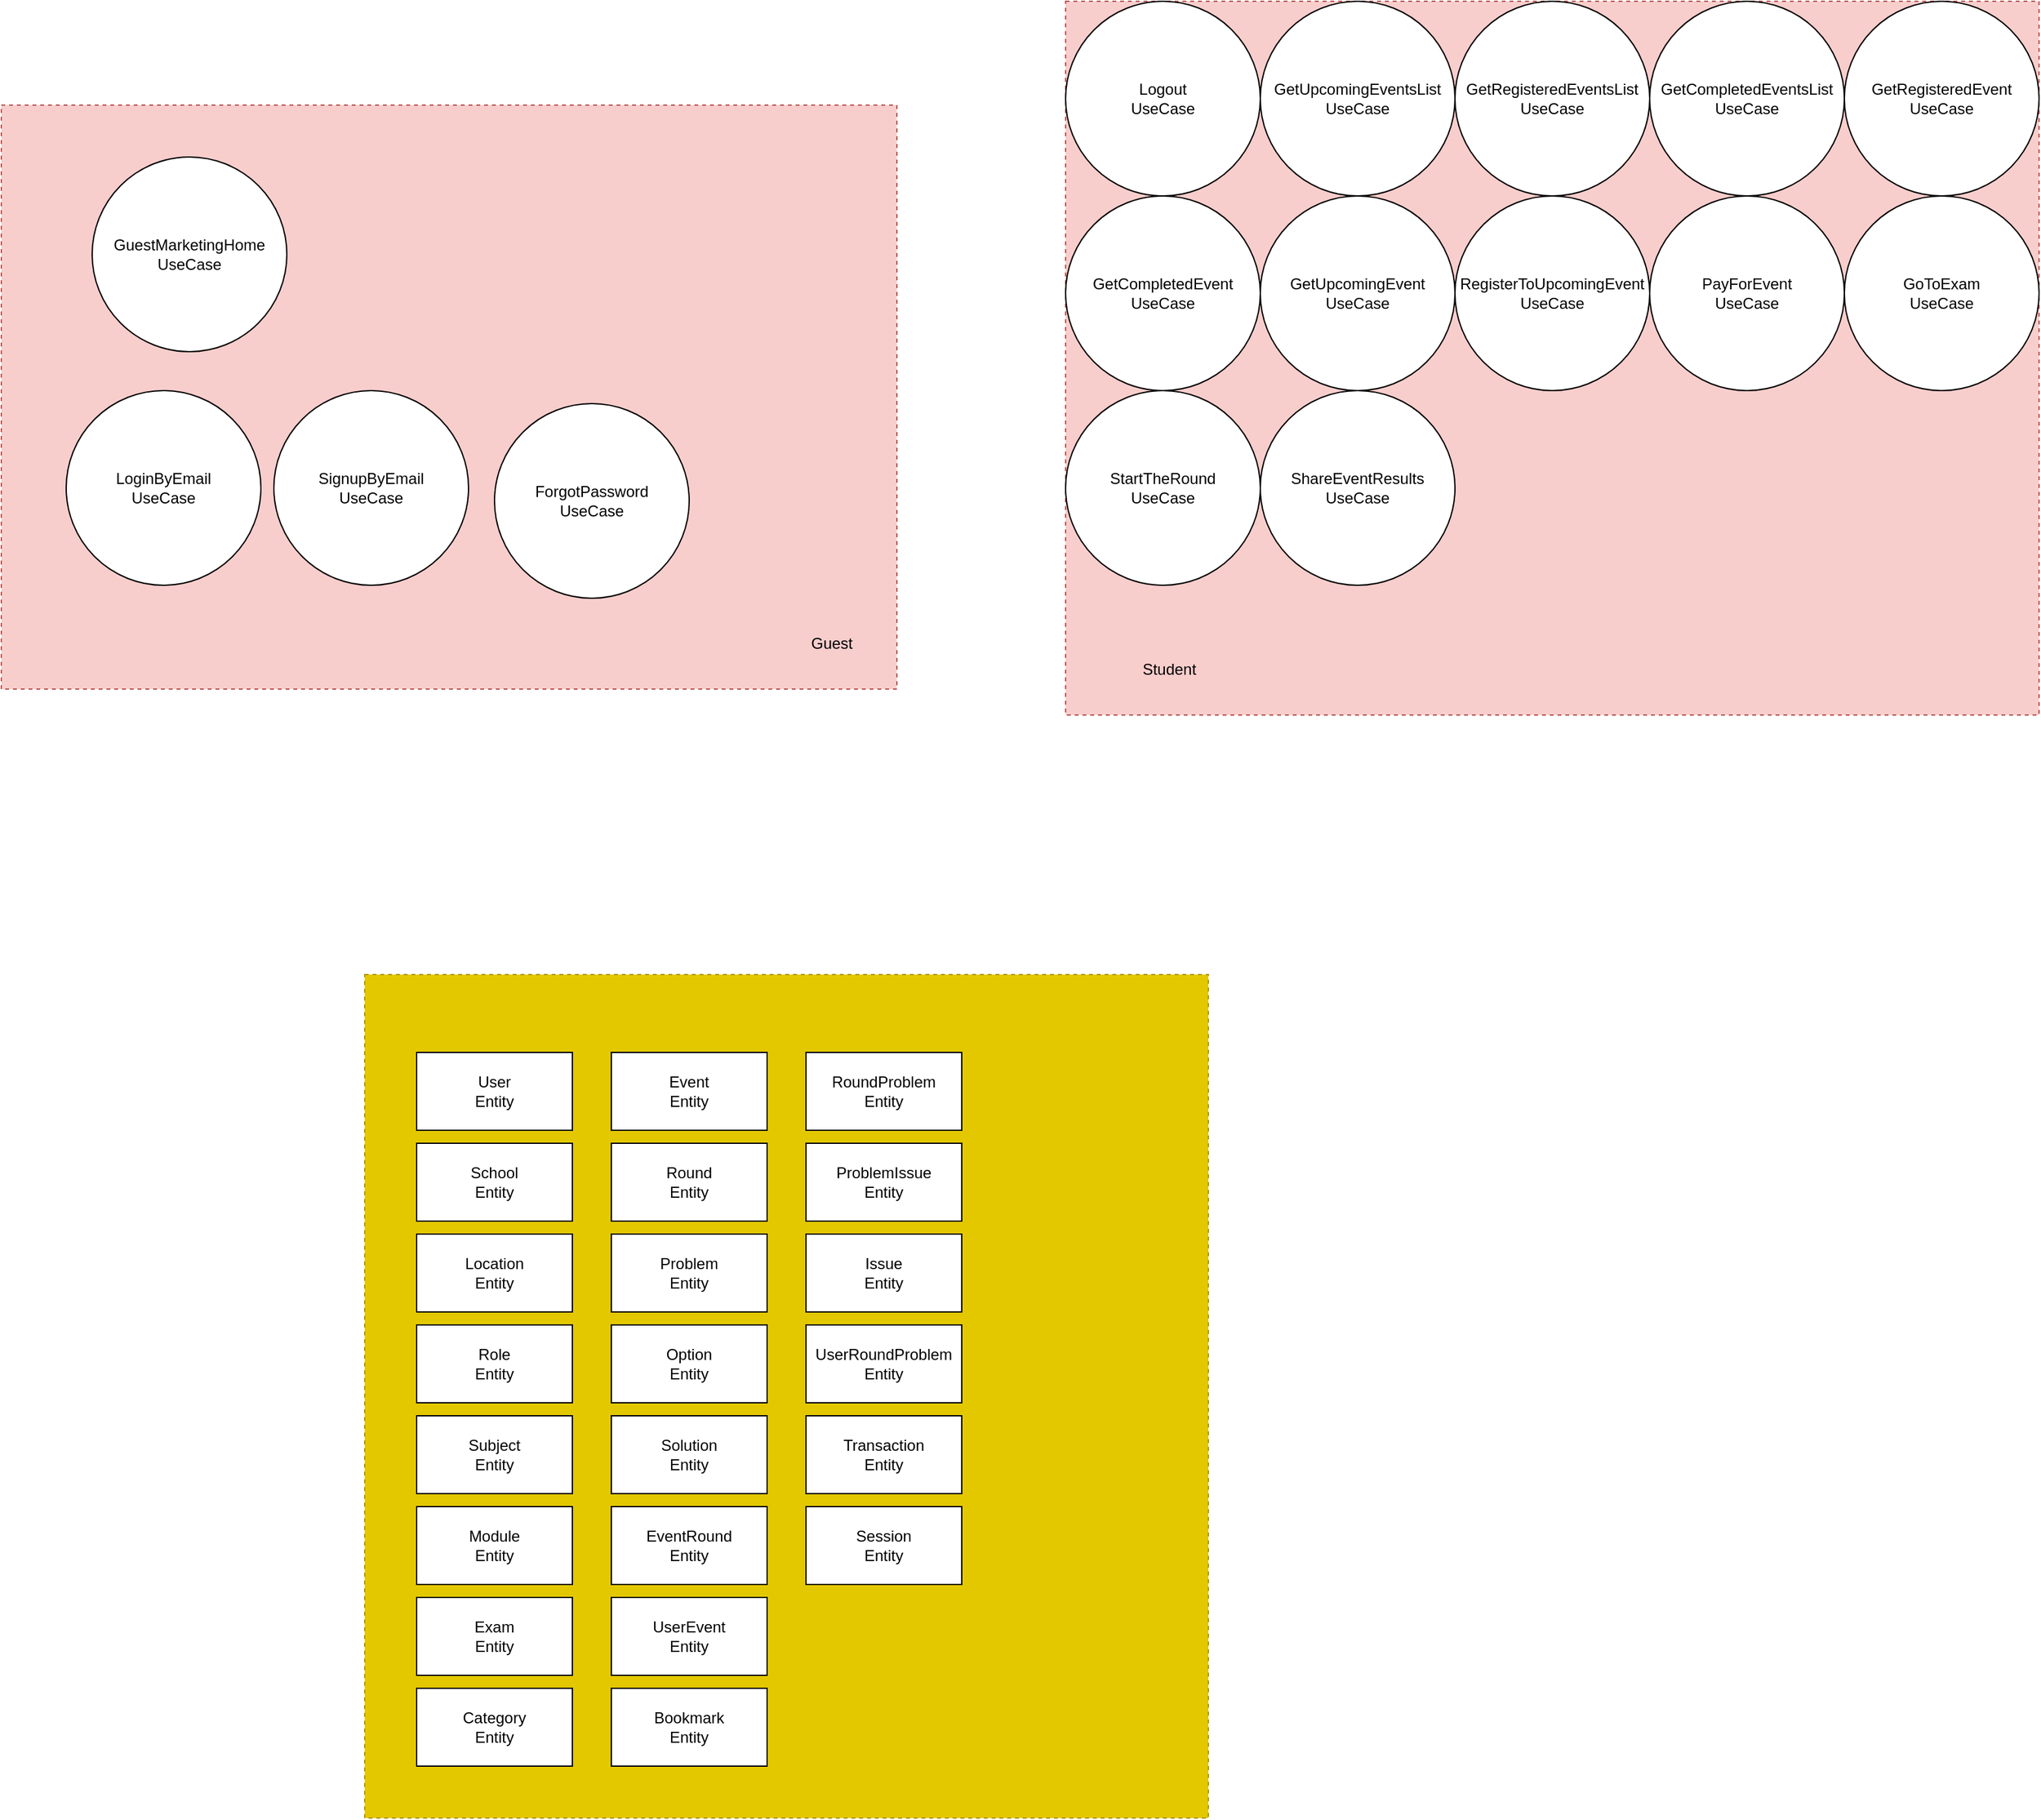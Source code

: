 <mxfile version="22.1.11" type="github">
  <diagram name="Page-1" id="u5YkhigBfSJe9aOL3ie4">
    <mxGraphModel dx="1017" dy="823" grid="1" gridSize="10" guides="1" tooltips="1" connect="1" arrows="1" fold="1" page="1" pageScale="1" pageWidth="850" pageHeight="1100" math="0" shadow="0">
      <root>
        <mxCell id="0" />
        <mxCell id="1" parent="0" />
        <mxCell id="C1-hKXSroPPRrKIY44wA-2" value="" style="rounded=0;whiteSpace=wrap;html=1;fillColor=#f8cecc;strokeColor=#b85450;dashed=1;" parent="1" vertex="1">
          <mxGeometry x="100" y="290" width="690" height="450" as="geometry" />
        </mxCell>
        <mxCell id="C1-hKXSroPPRrKIY44wA-1" value="&lt;div&gt;LoginByEmail&lt;/div&gt;&lt;div&gt;UseCase&lt;br&gt;&lt;/div&gt;" style="ellipse;whiteSpace=wrap;html=1;" parent="1" vertex="1">
          <mxGeometry x="150" y="510" width="150" height="150" as="geometry" />
        </mxCell>
        <mxCell id="C1-hKXSroPPRrKIY44wA-3" value="&lt;div&gt;SignupByEmail&lt;/div&gt;&lt;div&gt;UseCase&lt;br&gt;&lt;/div&gt;" style="ellipse;whiteSpace=wrap;html=1;" parent="1" vertex="1">
          <mxGeometry x="310" y="510" width="150" height="150" as="geometry" />
        </mxCell>
        <mxCell id="C1-hKXSroPPRrKIY44wA-4" value="&lt;div&gt;ForgotPassword&lt;/div&gt;&lt;div&gt;UseCase&lt;br&gt;&lt;/div&gt;" style="ellipse;whiteSpace=wrap;html=1;" parent="1" vertex="1">
          <mxGeometry x="480" y="520" width="150" height="150" as="geometry" />
        </mxCell>
        <mxCell id="C1-hKXSroPPRrKIY44wA-5" value="GuestMarketingHome&lt;br&gt;&lt;div&gt;UseCase&lt;/div&gt;" style="ellipse;whiteSpace=wrap;html=1;" parent="1" vertex="1">
          <mxGeometry x="170" y="330" width="150" height="150" as="geometry" />
        </mxCell>
        <mxCell id="C1-hKXSroPPRrKIY44wA-6" value="" style="whiteSpace=wrap;html=1;aspect=fixed;fillColor=#e3c800;fontColor=#000000;strokeColor=#B09500;dashed=1;" parent="1" vertex="1">
          <mxGeometry x="380" y="960" width="650" height="650" as="geometry" />
        </mxCell>
        <mxCell id="C1-hKXSroPPRrKIY44wA-7" value="&lt;div&gt;User&lt;/div&gt;&lt;div&gt;Entity&lt;/div&gt;" style="rounded=0;whiteSpace=wrap;html=1;" parent="1" vertex="1">
          <mxGeometry x="420" y="1020" width="120" height="60" as="geometry" />
        </mxCell>
        <mxCell id="GRUsJOnXogXTp4z3JZw1-1" value="&lt;div&gt;School&lt;/div&gt;&lt;div&gt;Entity&lt;/div&gt;" style="rounded=0;whiteSpace=wrap;html=1;" vertex="1" parent="1">
          <mxGeometry x="420" y="1090" width="120" height="60" as="geometry" />
        </mxCell>
        <mxCell id="GRUsJOnXogXTp4z3JZw1-2" value="&lt;div&gt;Location&lt;/div&gt;&lt;div&gt;Entity&lt;/div&gt;" style="rounded=0;whiteSpace=wrap;html=1;" vertex="1" parent="1">
          <mxGeometry x="420" y="1160" width="120" height="60" as="geometry" />
        </mxCell>
        <mxCell id="GRUsJOnXogXTp4z3JZw1-3" value="&lt;div&gt;Role&lt;/div&gt;&lt;div&gt;Entity&lt;/div&gt;" style="rounded=0;whiteSpace=wrap;html=1;" vertex="1" parent="1">
          <mxGeometry x="420" y="1230" width="120" height="60" as="geometry" />
        </mxCell>
        <mxCell id="GRUsJOnXogXTp4z3JZw1-4" value="&lt;div&gt;Subject&lt;/div&gt;&lt;div&gt;Entity&lt;br&gt;&lt;/div&gt;" style="rounded=0;whiteSpace=wrap;html=1;" vertex="1" parent="1">
          <mxGeometry x="420" y="1300" width="120" height="60" as="geometry" />
        </mxCell>
        <mxCell id="GRUsJOnXogXTp4z3JZw1-5" value="&lt;div&gt;Module&lt;/div&gt;&lt;div&gt;Entity&lt;br&gt;&lt;/div&gt;" style="rounded=0;whiteSpace=wrap;html=1;" vertex="1" parent="1">
          <mxGeometry x="420" y="1370" width="120" height="60" as="geometry" />
        </mxCell>
        <mxCell id="GRUsJOnXogXTp4z3JZw1-6" value="&lt;div&gt;Exam&lt;/div&gt;&lt;div&gt;Entity&lt;br&gt;&lt;/div&gt;" style="rounded=0;whiteSpace=wrap;html=1;" vertex="1" parent="1">
          <mxGeometry x="420" y="1440" width="120" height="60" as="geometry" />
        </mxCell>
        <mxCell id="GRUsJOnXogXTp4z3JZw1-7" value="&lt;div&gt;Category&lt;/div&gt;&lt;div&gt;Entity&lt;br&gt;&lt;/div&gt;" style="rounded=0;whiteSpace=wrap;html=1;" vertex="1" parent="1">
          <mxGeometry x="420" y="1510" width="120" height="60" as="geometry" />
        </mxCell>
        <mxCell id="GRUsJOnXogXTp4z3JZw1-8" value="&lt;div&gt;Event&lt;/div&gt;&lt;div&gt;Entity&lt;br&gt;&lt;/div&gt;" style="rounded=0;whiteSpace=wrap;html=1;" vertex="1" parent="1">
          <mxGeometry x="570" y="1020" width="120" height="60" as="geometry" />
        </mxCell>
        <mxCell id="GRUsJOnXogXTp4z3JZw1-9" value="&lt;div&gt;Round&lt;/div&gt;&lt;div&gt;Entity&lt;br&gt;&lt;/div&gt;" style="rounded=0;whiteSpace=wrap;html=1;" vertex="1" parent="1">
          <mxGeometry x="570" y="1090" width="120" height="60" as="geometry" />
        </mxCell>
        <mxCell id="GRUsJOnXogXTp4z3JZw1-10" value="&lt;div&gt;Problem&lt;/div&gt;&lt;div&gt;Entity&lt;br&gt;&lt;/div&gt;" style="rounded=0;whiteSpace=wrap;html=1;" vertex="1" parent="1">
          <mxGeometry x="570" y="1160" width="120" height="60" as="geometry" />
        </mxCell>
        <mxCell id="GRUsJOnXogXTp4z3JZw1-11" value="&lt;div&gt;Option&lt;/div&gt;&lt;div&gt;Entity&lt;br&gt;&lt;/div&gt;" style="rounded=0;whiteSpace=wrap;html=1;" vertex="1" parent="1">
          <mxGeometry x="570" y="1230" width="120" height="60" as="geometry" />
        </mxCell>
        <mxCell id="GRUsJOnXogXTp4z3JZw1-12" value="&lt;div&gt;Solution&lt;/div&gt;&lt;div&gt;Entity&lt;br&gt;&lt;/div&gt;" style="rounded=0;whiteSpace=wrap;html=1;" vertex="1" parent="1">
          <mxGeometry x="570" y="1300" width="120" height="60" as="geometry" />
        </mxCell>
        <mxCell id="GRUsJOnXogXTp4z3JZw1-13" value="&lt;div&gt;EventRound&lt;/div&gt;&lt;div&gt;Entity&lt;br&gt;&lt;/div&gt;" style="rounded=0;whiteSpace=wrap;html=1;" vertex="1" parent="1">
          <mxGeometry x="570" y="1370" width="120" height="60" as="geometry" />
        </mxCell>
        <mxCell id="GRUsJOnXogXTp4z3JZw1-14" value="&lt;div&gt;UserEvent&lt;/div&gt;&lt;div&gt;Entity&lt;br&gt;&lt;/div&gt;" style="rounded=0;whiteSpace=wrap;html=1;" vertex="1" parent="1">
          <mxGeometry x="570" y="1440" width="120" height="60" as="geometry" />
        </mxCell>
        <mxCell id="GRUsJOnXogXTp4z3JZw1-15" value="&lt;div&gt;Bookmark&lt;/div&gt;&lt;div&gt;Entity&lt;br&gt;&lt;/div&gt;" style="rounded=0;whiteSpace=wrap;html=1;" vertex="1" parent="1">
          <mxGeometry x="570" y="1510" width="120" height="60" as="geometry" />
        </mxCell>
        <mxCell id="GRUsJOnXogXTp4z3JZw1-16" value="&lt;div&gt;RoundProblem&lt;/div&gt;&lt;div&gt;Entity&lt;br&gt;&lt;/div&gt;" style="rounded=0;whiteSpace=wrap;html=1;" vertex="1" parent="1">
          <mxGeometry x="720" y="1020" width="120" height="60" as="geometry" />
        </mxCell>
        <mxCell id="GRUsJOnXogXTp4z3JZw1-17" value="&lt;div&gt;ProblemIssue&lt;/div&gt;&lt;div&gt;Entity&lt;br&gt;&lt;/div&gt;" style="rounded=0;whiteSpace=wrap;html=1;" vertex="1" parent="1">
          <mxGeometry x="720" y="1090" width="120" height="60" as="geometry" />
        </mxCell>
        <mxCell id="GRUsJOnXogXTp4z3JZw1-18" value="&lt;div&gt;Issue&lt;/div&gt;&lt;div&gt;Entity&lt;br&gt;&lt;/div&gt;" style="rounded=0;whiteSpace=wrap;html=1;" vertex="1" parent="1">
          <mxGeometry x="720" y="1160" width="120" height="60" as="geometry" />
        </mxCell>
        <mxCell id="GRUsJOnXogXTp4z3JZw1-19" value="&lt;div&gt;UserRoundProblem&lt;/div&gt;&lt;div&gt;Entity&lt;br&gt;&lt;/div&gt;" style="rounded=0;whiteSpace=wrap;html=1;" vertex="1" parent="1">
          <mxGeometry x="720" y="1230" width="120" height="60" as="geometry" />
        </mxCell>
        <mxCell id="GRUsJOnXogXTp4z3JZw1-20" value="&lt;div&gt;Transaction&lt;/div&gt;&lt;div&gt;Entity&lt;br&gt;&lt;/div&gt;" style="rounded=0;whiteSpace=wrap;html=1;" vertex="1" parent="1">
          <mxGeometry x="720" y="1300" width="120" height="60" as="geometry" />
        </mxCell>
        <mxCell id="GRUsJOnXogXTp4z3JZw1-21" value="&lt;div&gt;Session&lt;/div&gt;&lt;div&gt;Entity&lt;br&gt;&lt;/div&gt;" style="rounded=0;whiteSpace=wrap;html=1;" vertex="1" parent="1">
          <mxGeometry x="720" y="1370" width="120" height="60" as="geometry" />
        </mxCell>
        <mxCell id="GRUsJOnXogXTp4z3JZw1-22" value="" style="rounded=0;whiteSpace=wrap;html=1;fillColor=#f8cecc;strokeColor=#b85450;dashed=1;" vertex="1" parent="1">
          <mxGeometry x="920" y="210" width="750" height="550" as="geometry" />
        </mxCell>
        <mxCell id="GRUsJOnXogXTp4z3JZw1-23" value="Student" style="text;html=1;strokeColor=none;fillColor=none;align=center;verticalAlign=middle;whiteSpace=wrap;rounded=0;" vertex="1" parent="1">
          <mxGeometry x="970" y="710" width="60" height="30" as="geometry" />
        </mxCell>
        <mxCell id="GRUsJOnXogXTp4z3JZw1-24" value="Guest" style="text;html=1;strokeColor=none;fillColor=none;align=center;verticalAlign=middle;whiteSpace=wrap;rounded=0;" vertex="1" parent="1">
          <mxGeometry x="710" y="690" width="60" height="30" as="geometry" />
        </mxCell>
        <mxCell id="GRUsJOnXogXTp4z3JZw1-25" value="&lt;div&gt;Logout&lt;/div&gt;&lt;div&gt;UseCase&lt;/div&gt;" style="ellipse;whiteSpace=wrap;html=1;" vertex="1" parent="1">
          <mxGeometry x="920" y="210" width="150" height="150" as="geometry" />
        </mxCell>
        <mxCell id="GRUsJOnXogXTp4z3JZw1-26" value="&lt;div&gt;GetUpcomingEventsList&lt;/div&gt;&lt;div&gt;UseCase&lt;br&gt;&lt;/div&gt;" style="ellipse;whiteSpace=wrap;html=1;" vertex="1" parent="1">
          <mxGeometry x="1070" y="210" width="150" height="150" as="geometry" />
        </mxCell>
        <mxCell id="GRUsJOnXogXTp4z3JZw1-27" value="&lt;div&gt;GetRegisteredEventsList&lt;/div&gt;&lt;div&gt;UseCase&lt;br&gt;&lt;/div&gt;" style="ellipse;whiteSpace=wrap;html=1;" vertex="1" parent="1">
          <mxGeometry x="1220" y="210" width="150" height="150" as="geometry" />
        </mxCell>
        <mxCell id="GRUsJOnXogXTp4z3JZw1-28" value="&lt;div&gt;GetCompletedEventsList&lt;/div&gt;&lt;div&gt;UseCase&lt;br&gt;&lt;/div&gt;" style="ellipse;whiteSpace=wrap;html=1;" vertex="1" parent="1">
          <mxGeometry x="1370" y="210" width="150" height="150" as="geometry" />
        </mxCell>
        <mxCell id="GRUsJOnXogXTp4z3JZw1-29" value="&lt;div&gt;GetRegisteredEvent&lt;/div&gt;&lt;div&gt;UseCase&lt;br&gt;&lt;/div&gt;" style="ellipse;whiteSpace=wrap;html=1;" vertex="1" parent="1">
          <mxGeometry x="1520" y="210" width="150" height="150" as="geometry" />
        </mxCell>
        <mxCell id="GRUsJOnXogXTp4z3JZw1-30" value="&lt;div&gt;GetCompletedEvent&lt;/div&gt;&lt;div&gt;UseCase&lt;br&gt;&lt;/div&gt;" style="ellipse;whiteSpace=wrap;html=1;" vertex="1" parent="1">
          <mxGeometry x="920" y="360" width="150" height="150" as="geometry" />
        </mxCell>
        <mxCell id="GRUsJOnXogXTp4z3JZw1-31" value="&lt;div&gt;GetUpcomingEvent&lt;/div&gt;&lt;div&gt;UseCase&lt;br&gt;&lt;/div&gt;" style="ellipse;whiteSpace=wrap;html=1;" vertex="1" parent="1">
          <mxGeometry x="1070" y="360" width="150" height="150" as="geometry" />
        </mxCell>
        <mxCell id="GRUsJOnXogXTp4z3JZw1-32" value="&lt;div&gt;RegisterToUpcomingEvent&lt;/div&gt;&lt;div&gt;UseCase&lt;br&gt;&lt;/div&gt;" style="ellipse;whiteSpace=wrap;html=1;" vertex="1" parent="1">
          <mxGeometry x="1220" y="360" width="150" height="150" as="geometry" />
        </mxCell>
        <mxCell id="GRUsJOnXogXTp4z3JZw1-33" value="&lt;div&gt;PayForEvent&lt;/div&gt;&lt;div&gt;UseCase&lt;br&gt;&lt;/div&gt;" style="ellipse;whiteSpace=wrap;html=1;" vertex="1" parent="1">
          <mxGeometry x="1370" y="360" width="150" height="150" as="geometry" />
        </mxCell>
        <mxCell id="GRUsJOnXogXTp4z3JZw1-34" value="&lt;div&gt;GoToExam&lt;/div&gt;&lt;div&gt;UseCase&lt;br&gt;&lt;/div&gt;" style="ellipse;whiteSpace=wrap;html=1;" vertex="1" parent="1">
          <mxGeometry x="1520" y="360" width="150" height="150" as="geometry" />
        </mxCell>
        <mxCell id="GRUsJOnXogXTp4z3JZw1-36" value="&lt;div&gt;StartTheRound&lt;/div&gt;&lt;div&gt;UseCase&lt;br&gt;&lt;/div&gt;" style="ellipse;whiteSpace=wrap;html=1;" vertex="1" parent="1">
          <mxGeometry x="920" y="510" width="150" height="150" as="geometry" />
        </mxCell>
        <mxCell id="GRUsJOnXogXTp4z3JZw1-37" value="&lt;div&gt;ShareEventResults&lt;/div&gt;&lt;div&gt;UseCase&lt;br&gt;&lt;/div&gt;" style="ellipse;whiteSpace=wrap;html=1;" vertex="1" parent="1">
          <mxGeometry x="1070" y="510" width="150" height="150" as="geometry" />
        </mxCell>
      </root>
    </mxGraphModel>
  </diagram>
</mxfile>
